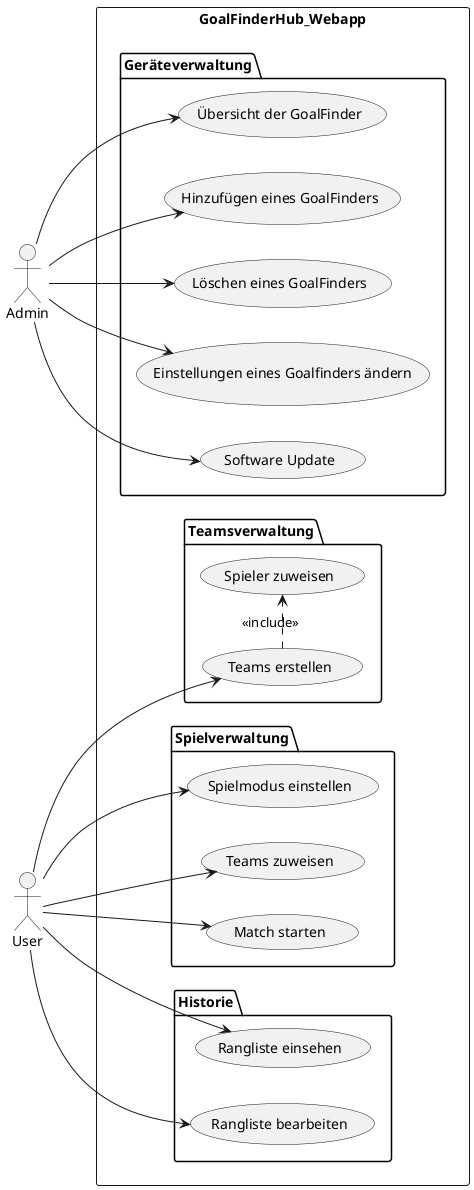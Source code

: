 @startuml UCD
left to right direction

rectangle GoalFinderHub_Webapp {
    package "Geräteverwaltung" {
        (Übersicht der GoalFinder)
        (Hinzufügen eines GoalFinders)
        (Löschen eines GoalFinders)
        (Einstellungen eines Goalfinders ändern)
        (Software Update)
    }
    package "Spielverwaltung" {
        (Spielmodus einstellen)
        (Teams zuweisen)
        (Match starten)
    }
    package "Teamsverwaltung" {
        (Teams erstellen)
        (Spieler zuweisen)
    }
    package "Historie" {
        (Rangliste einsehen)
        (Rangliste bearbeiten)
    }
}

:Admin: --> (Übersicht der GoalFinder)
:Admin: --> (Hinzufügen eines GoalFinders)
:Admin: --> (Löschen eines GoalFinders)
:Admin: --> (Einstellungen eines Goalfinders ändern)
:Admin: --> (Software Update)

:User: --> (Spielmodus einstellen)
:User: --> (Teams erstellen)
:User: --> (Teams zuweisen)
:User: --> (Match starten)
:User: --> (Rangliste einsehen)
:User: --> (Rangliste bearbeiten)


(Teams erstellen) .> (Spieler zuweisen) : <<include>>
@enduml
